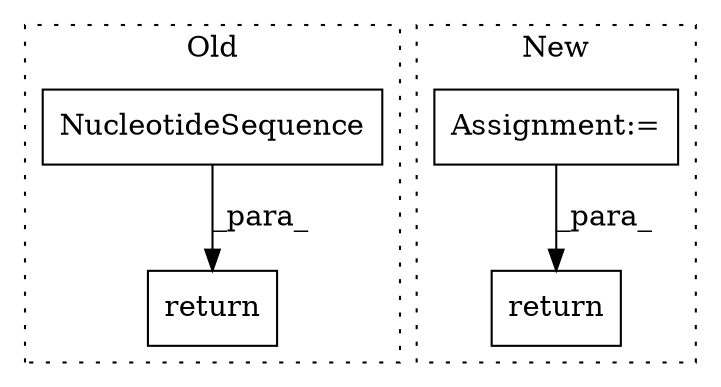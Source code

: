 digraph G {
subgraph cluster0 {
1 [label="NucleotideSequence" a="32" s="3062,3088" l="19,1" shape="box"];
3 [label="return" a="41" s="3055" l="7" shape="box"];
label = "Old";
style="dotted";
}
subgraph cluster1 {
2 [label="return" a="41" s="3261" l="7" shape="box"];
4 [label="Assignment:=" a="7" s="3211" l="1" shape="box"];
label = "New";
style="dotted";
}
1 -> 3 [label="_para_"];
4 -> 2 [label="_para_"];
}